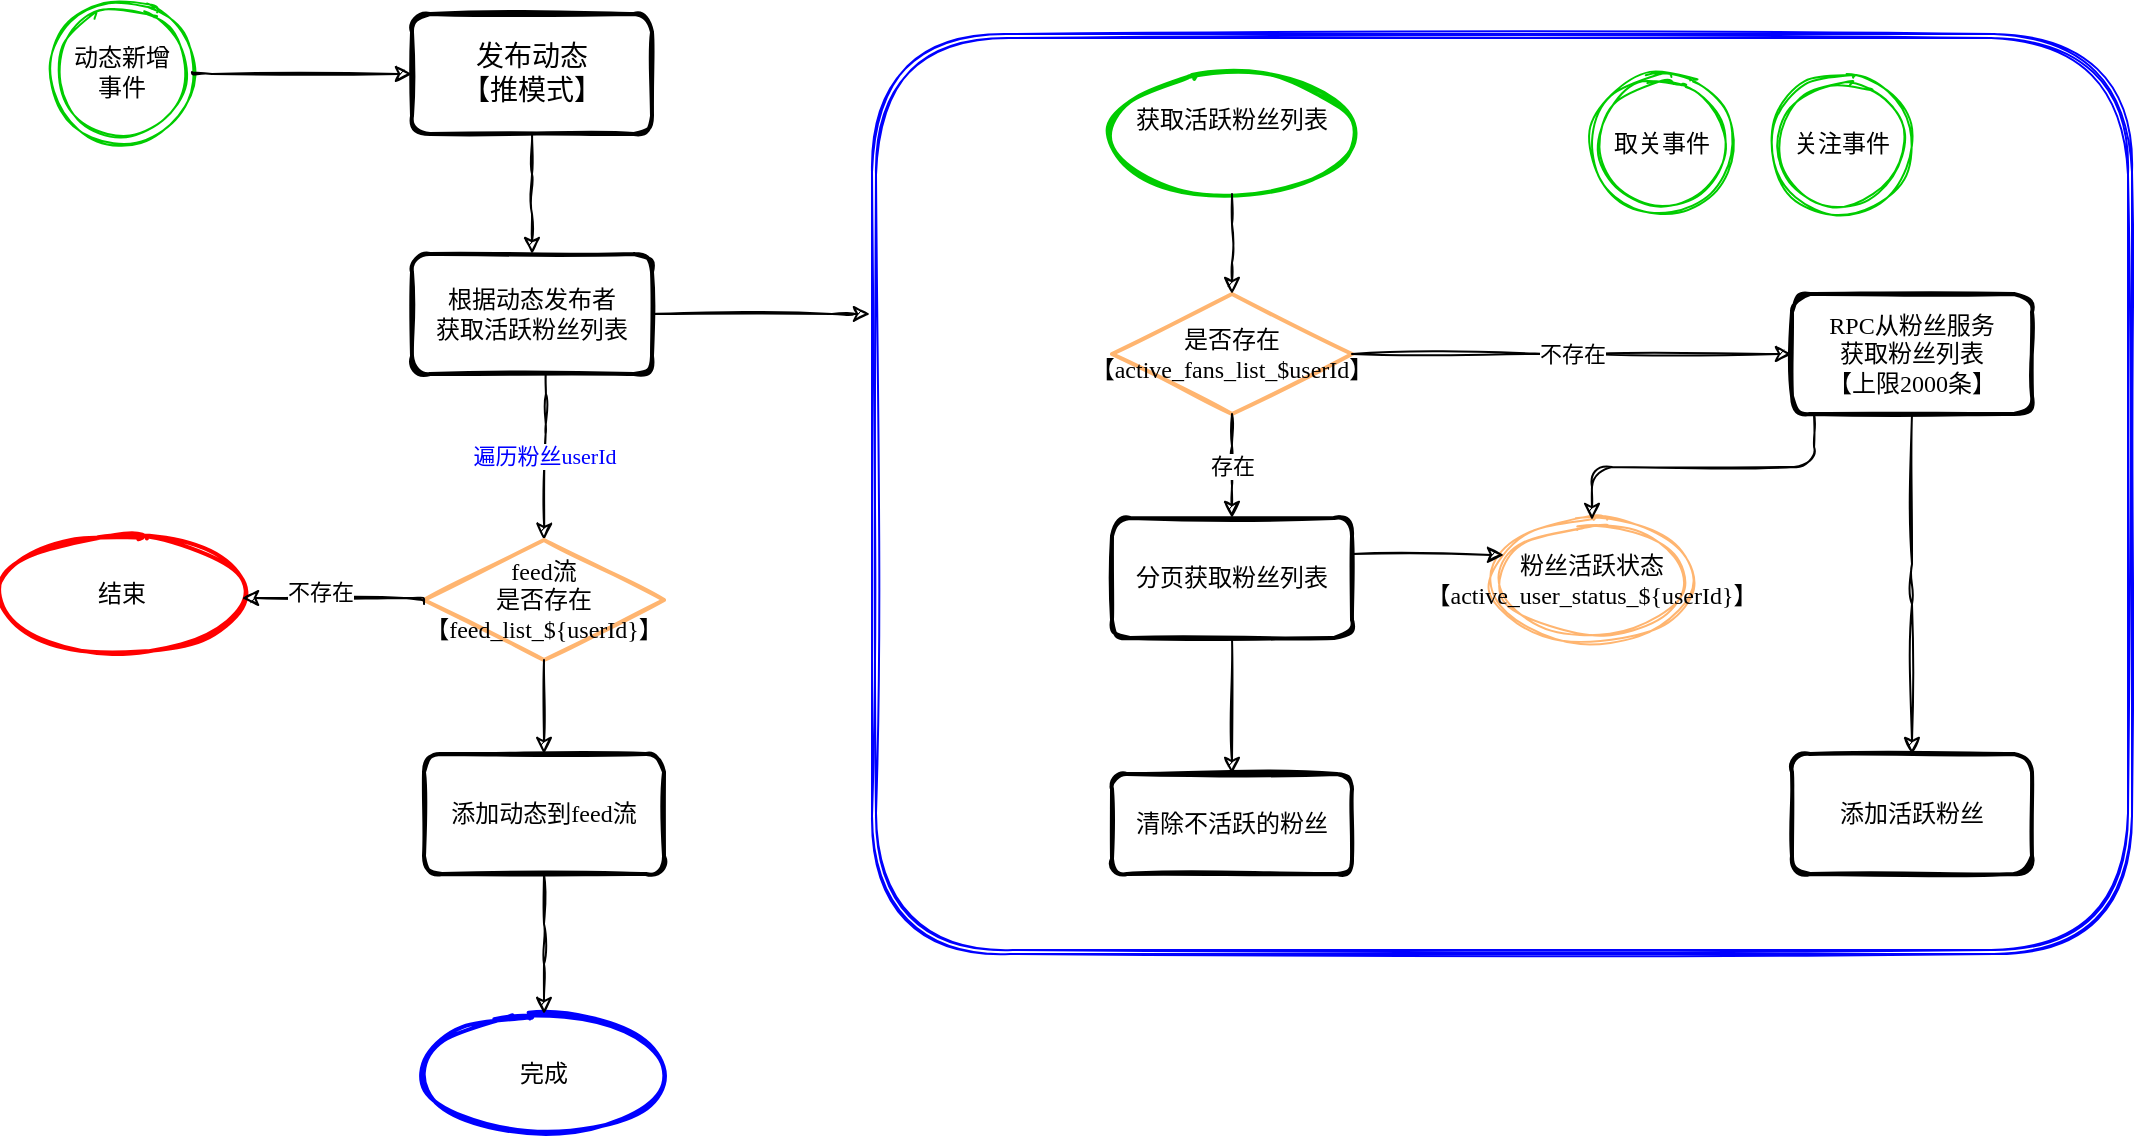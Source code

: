 <mxfile version="24.4.8" type="device">
  <diagram name="第 1 页" id="S0Ldco9_ZIg3RmQwcMjX">
    <mxGraphModel dx="1728" dy="674" grid="1" gridSize="10" guides="1" tooltips="1" connect="1" arrows="1" fold="1" page="1" pageScale="1" pageWidth="827" pageHeight="1169" math="0" shadow="0">
      <root>
        <mxCell id="0" />
        <mxCell id="1" parent="0" />
        <mxCell id="ZBlZFPvVEYw34AKnjuiz-1" value="&lt;font style=&quot;font-size: 14px&quot; face=&quot;Comic Sans MS&quot;&gt;发布动态&lt;br&gt;【推模式】&lt;/font&gt;" style="rounded=1;whiteSpace=wrap;html=1;strokeWidth=2;fillWeight=4;hachureGap=8;hachureAngle=45;sketch=1;fillColor=none;" parent="1" vertex="1">
          <mxGeometry x="110" y="130" width="120" height="60" as="geometry" />
        </mxCell>
        <mxCell id="ZBlZFPvVEYw34AKnjuiz-2" value="&lt;font face=&quot;Comic Sans MS&quot;&gt;动态新增&lt;br&gt;事件&lt;/font&gt;" style="ellipse;shape=doubleEllipse;whiteSpace=wrap;html=1;aspect=fixed;fillColor=none;sketch=1;strokeColor=#00CC00;" parent="1" vertex="1">
          <mxGeometry x="-70" y="124" width="70" height="70" as="geometry" />
        </mxCell>
        <mxCell id="ZBlZFPvVEYw34AKnjuiz-3" value="" style="edgeStyle=elbowEdgeStyle;elbow=vertical;endArrow=classic;html=1;entryX=0;entryY=0.5;entryDx=0;entryDy=0;exitX=1;exitY=0.5;exitDx=0;exitDy=0;sketch=1;" parent="1" source="ZBlZFPvVEYw34AKnjuiz-2" target="ZBlZFPvVEYw34AKnjuiz-1" edge="1">
          <mxGeometry width="50" height="50" relative="1" as="geometry">
            <mxPoint y="70" as="sourcePoint" />
            <mxPoint x="50" y="20" as="targetPoint" />
            <Array as="points">
              <mxPoint x="60" y="160" />
              <mxPoint x="20" y="130" />
            </Array>
          </mxGeometry>
        </mxCell>
        <mxCell id="ZBlZFPvVEYw34AKnjuiz-4" value="&lt;font face=&quot;Comic Sans MS&quot;&gt;根据动态发布者&lt;br&gt;获取活跃粉丝列表&lt;/font&gt;" style="rounded=1;whiteSpace=wrap;html=1;strokeWidth=2;fillWeight=4;hachureGap=8;hachureAngle=45;sketch=1;fillColor=none;" parent="1" vertex="1">
          <mxGeometry x="110" y="250" width="120" height="60" as="geometry" />
        </mxCell>
        <mxCell id="ZBlZFPvVEYw34AKnjuiz-5" value="" style="edgeStyle=elbowEdgeStyle;elbow=vertical;endArrow=classic;html=1;entryX=0.5;entryY=0;entryDx=0;entryDy=0;exitX=0.5;exitY=1;exitDx=0;exitDy=0;sketch=1;" parent="1" source="ZBlZFPvVEYw34AKnjuiz-1" target="ZBlZFPvVEYw34AKnjuiz-4" edge="1">
          <mxGeometry width="50" height="50" relative="1" as="geometry">
            <mxPoint x="-70" y="210" as="sourcePoint" />
            <mxPoint x="-20" y="160" as="targetPoint" />
          </mxGeometry>
        </mxCell>
        <mxCell id="ZBlZFPvVEYw34AKnjuiz-6" value="&lt;font color=&quot;#0000ff&quot; face=&quot;Comic Sans MS&quot;&gt;遍历粉丝userId&lt;/font&gt;" style="edgeStyle=elbowEdgeStyle;elbow=vertical;endArrow=classic;html=1;entryX=0.5;entryY=0;entryDx=0;entryDy=0;exitX=0.558;exitY=0.983;exitDx=0;exitDy=0;exitPerimeter=0;sketch=1;" parent="1" source="ZBlZFPvVEYw34AKnjuiz-4" target="ZBlZFPvVEYw34AKnjuiz-7" edge="1">
          <mxGeometry width="50" height="50" relative="1" as="geometry">
            <mxPoint x="30" y="320" as="sourcePoint" />
            <mxPoint x="177" y="300" as="targetPoint" />
            <Array as="points">
              <mxPoint x="177" y="330" />
              <mxPoint x="340" y="300" />
            </Array>
          </mxGeometry>
        </mxCell>
        <mxCell id="ZBlZFPvVEYw34AKnjuiz-7" value="&lt;font face=&quot;Comic Sans MS&quot;&gt;feed流&lt;br&gt;是否存在&lt;br&gt;【feed_list_${userId}】&lt;/font&gt;" style="rhombus;whiteSpace=wrap;html=1;strokeWidth=2;fillWeight=-1;hachureGap=8;fillStyle=cross-hatch;sketch=1;fillColor=none;strokeColor=#FFB570;" parent="1" vertex="1">
          <mxGeometry x="116" y="393" width="120" height="60" as="geometry" />
        </mxCell>
        <mxCell id="ZBlZFPvVEYw34AKnjuiz-8" value="结束" style="ellipse;whiteSpace=wrap;html=1;strokeWidth=2;fillWeight=2;hachureGap=8;fillStyle=dots;sketch=1;fillColor=none;strokeColor=#FF0000;" parent="1" vertex="1">
          <mxGeometry x="-95" y="390" width="120" height="60" as="geometry" />
        </mxCell>
        <mxCell id="ZBlZFPvVEYw34AKnjuiz-9" value="" style="edgeStyle=elbowEdgeStyle;elbow=vertical;endArrow=classic;html=1;exitX=0;exitY=0.5;exitDx=0;exitDy=0;entryX=1;entryY=0.5;entryDx=0;entryDy=0;sketch=1;" parent="1" edge="1">
          <mxGeometry width="50" height="50" relative="1" as="geometry">
            <mxPoint x="116" y="425" as="sourcePoint" />
            <mxPoint x="25" y="422" as="targetPoint" />
            <Array as="points">
              <mxPoint x="80" y="422" />
            </Array>
          </mxGeometry>
        </mxCell>
        <mxCell id="ZBlZFPvVEYw34AKnjuiz-10" value="不存在" style="edgeLabel;html=1;align=center;verticalAlign=middle;resizable=0;points=[];" parent="ZBlZFPvVEYw34AKnjuiz-9" vertex="1" connectable="0">
          <mxGeometry x="0.17" y="-3" relative="1" as="geometry">
            <mxPoint as="offset" />
          </mxGeometry>
        </mxCell>
        <mxCell id="ZBlZFPvVEYw34AKnjuiz-11" value="&lt;font face=&quot;Comic Sans MS&quot;&gt;添加动态到feed流&lt;/font&gt;" style="rounded=1;whiteSpace=wrap;html=1;strokeWidth=2;fillWeight=4;hachureGap=8;hachureAngle=45;sketch=1;fillColor=none;" parent="1" vertex="1">
          <mxGeometry x="116" y="500" width="120" height="60" as="geometry" />
        </mxCell>
        <mxCell id="ZBlZFPvVEYw34AKnjuiz-12" value="" style="edgeStyle=segmentEdgeStyle;endArrow=classic;html=1;entryX=0.5;entryY=0;entryDx=0;entryDy=0;exitX=0.5;exitY=1;exitDx=0;exitDy=0;sketch=1;" parent="1" source="ZBlZFPvVEYw34AKnjuiz-7" target="ZBlZFPvVEYw34AKnjuiz-11" edge="1">
          <mxGeometry width="50" height="50" relative="1" as="geometry">
            <mxPoint x="40" y="510" as="sourcePoint" />
            <mxPoint x="90" y="460" as="targetPoint" />
          </mxGeometry>
        </mxCell>
        <mxCell id="ZBlZFPvVEYw34AKnjuiz-13" value="完成" style="ellipse;whiteSpace=wrap;html=1;strokeWidth=2;fillWeight=2;hachureGap=8;fillStyle=dots;sketch=1;fillColor=none;strokeColor=#0000FF;" parent="1" vertex="1">
          <mxGeometry x="116" y="630" width="120" height="60" as="geometry" />
        </mxCell>
        <mxCell id="ZBlZFPvVEYw34AKnjuiz-14" value="" style="edgeStyle=elbowEdgeStyle;elbow=vertical;endArrow=classic;html=1;entryX=0.5;entryY=0;entryDx=0;entryDy=0;exitX=0.5;exitY=1;exitDx=0;exitDy=0;sketch=1;" parent="1" source="ZBlZFPvVEYw34AKnjuiz-11" target="ZBlZFPvVEYw34AKnjuiz-13" edge="1">
          <mxGeometry width="50" height="50" relative="1" as="geometry">
            <mxPoint x="70" y="630" as="sourcePoint" />
            <mxPoint x="120" y="580" as="targetPoint" />
          </mxGeometry>
        </mxCell>
        <mxCell id="ZBlZFPvVEYw34AKnjuiz-15" value="" style="shape=ext;double=1;rounded=1;whiteSpace=wrap;html=1;sketch=1;strokeColor=#0000FF;fillColor=none;" parent="1" vertex="1">
          <mxGeometry x="340" y="140" width="630" height="460" as="geometry" />
        </mxCell>
        <mxCell id="ZBlZFPvVEYw34AKnjuiz-16" value="" style="edgeStyle=elbowEdgeStyle;elbow=vertical;endArrow=classic;html=1;exitX=1;exitY=0.5;exitDx=0;exitDy=0;sketch=1;" parent="1" source="ZBlZFPvVEYw34AKnjuiz-4" edge="1">
          <mxGeometry width="50" height="50" relative="1" as="geometry">
            <mxPoint x="270" y="300" as="sourcePoint" />
            <mxPoint x="339" y="280" as="targetPoint" />
            <Array as="points">
              <mxPoint x="330" y="280" />
              <mxPoint x="340" y="280" />
              <mxPoint x="340" y="280" />
              <mxPoint x="320" y="280" />
            </Array>
          </mxGeometry>
        </mxCell>
        <mxCell id="ZBlZFPvVEYw34AKnjuiz-17" value="&lt;font face=&quot;Comic Sans MS&quot;&gt;获取活跃粉丝列表&lt;br&gt;&lt;br&gt;&lt;/font&gt;" style="ellipse;whiteSpace=wrap;html=1;strokeWidth=2;fillWeight=2;hachureGap=8;fillStyle=dots;sketch=1;fillColor=none;strokeColor=#00CC00;" parent="1" vertex="1">
          <mxGeometry x="460" y="160" width="120" height="60" as="geometry" />
        </mxCell>
        <mxCell id="ZBlZFPvVEYw34AKnjuiz-18" value="&lt;font face=&quot;Comic Sans MS&quot;&gt;是否存在&lt;br&gt;【active_fans_list_$userId】&lt;/font&gt;" style="rhombus;whiteSpace=wrap;html=1;strokeWidth=2;fillWeight=-1;hachureGap=8;fillStyle=cross-hatch;sketch=1;fillColor=none;strokeColor=#FFB570;" parent="1" vertex="1">
          <mxGeometry x="460" y="270" width="120" height="60" as="geometry" />
        </mxCell>
        <mxCell id="ZBlZFPvVEYw34AKnjuiz-19" value="" style="edgeStyle=elbowEdgeStyle;elbow=vertical;endArrow=classic;html=1;entryX=0.5;entryY=0;entryDx=0;entryDy=0;exitX=0.5;exitY=1;exitDx=0;exitDy=0;sketch=1;" parent="1" source="ZBlZFPvVEYw34AKnjuiz-17" target="ZBlZFPvVEYw34AKnjuiz-18" edge="1">
          <mxGeometry width="50" height="50" relative="1" as="geometry">
            <mxPoint x="590" y="260" as="sourcePoint" />
            <mxPoint x="640" y="210" as="targetPoint" />
          </mxGeometry>
        </mxCell>
        <mxCell id="ZBlZFPvVEYw34AKnjuiz-20" value="分页获取粉丝列表" style="rounded=1;whiteSpace=wrap;html=1;strokeWidth=2;fillWeight=4;hachureGap=8;hachureAngle=45;sketch=1;fillColor=none;" parent="1" vertex="1">
          <mxGeometry x="460" y="382" width="120" height="60" as="geometry" />
        </mxCell>
        <mxCell id="ZBlZFPvVEYw34AKnjuiz-21" value="&lt;font face=&quot;Comic Sans MS&quot;&gt;存在&lt;/font&gt;" style="edgeStyle=elbowEdgeStyle;elbow=vertical;endArrow=classic;html=1;entryX=0.5;entryY=0;entryDx=0;entryDy=0;exitX=0.5;exitY=1;exitDx=0;exitDy=0;sketch=1;" parent="1" source="ZBlZFPvVEYw34AKnjuiz-18" target="ZBlZFPvVEYw34AKnjuiz-20" edge="1">
          <mxGeometry width="50" height="50" relative="1" as="geometry">
            <mxPoint x="380" y="390" as="sourcePoint" />
            <mxPoint x="430" y="340" as="targetPoint" />
          </mxGeometry>
        </mxCell>
        <mxCell id="ZBlZFPvVEYw34AKnjuiz-22" value="&lt;font face=&quot;Comic Sans MS&quot;&gt;粉丝活跃状态&lt;br&gt;【active_user_status_${userId}】&lt;/font&gt;" style="ellipse;shape=doubleEllipse;whiteSpace=wrap;html=1;sketch=1;strokeColor=#FFB570;fillColor=none;" parent="1" vertex="1">
          <mxGeometry x="650" y="383" width="100" height="60" as="geometry" />
        </mxCell>
        <mxCell id="ZBlZFPvVEYw34AKnjuiz-23" value="" style="edgeStyle=elbowEdgeStyle;elbow=vertical;endArrow=classic;html=1;entryX=0.06;entryY=0.3;entryDx=0;entryDy=0;entryPerimeter=0;sketch=1;" parent="1" target="ZBlZFPvVEYw34AKnjuiz-22" edge="1">
          <mxGeometry width="50" height="50" relative="1" as="geometry">
            <mxPoint x="580" y="400" as="sourcePoint" />
            <mxPoint x="630" y="350" as="targetPoint" />
          </mxGeometry>
        </mxCell>
        <mxCell id="ZBlZFPvVEYw34AKnjuiz-24" value="&lt;font face=&quot;Comic Sans MS&quot;&gt;清除不活跃的粉丝&lt;/font&gt;" style="rounded=1;whiteSpace=wrap;html=1;strokeWidth=2;fillWeight=4;hachureGap=8;hachureAngle=45;sketch=1;" parent="1" vertex="1">
          <mxGeometry x="460" y="510" width="120" height="50" as="geometry" />
        </mxCell>
        <mxCell id="ZBlZFPvVEYw34AKnjuiz-25" value="" style="edgeStyle=segmentEdgeStyle;endArrow=classic;html=1;entryX=0.5;entryY=0;entryDx=0;entryDy=0;exitX=0.5;exitY=1;exitDx=0;exitDy=0;sketch=1;" parent="1" source="ZBlZFPvVEYw34AKnjuiz-20" target="ZBlZFPvVEYw34AKnjuiz-24" edge="1">
          <mxGeometry width="50" height="50" relative="1" as="geometry">
            <mxPoint x="390" y="480" as="sourcePoint" />
            <mxPoint x="440" y="430" as="targetPoint" />
          </mxGeometry>
        </mxCell>
        <mxCell id="ZBlZFPvVEYw34AKnjuiz-26" value="&lt;font face=&quot;Comic Sans MS&quot;&gt;RPC从粉丝服务&lt;br&gt;获取粉丝列表&lt;br&gt;【上限2000条】&lt;/font&gt;" style="rounded=1;whiteSpace=wrap;html=1;strokeWidth=2;fillWeight=4;hachureGap=8;hachureAngle=45;sketch=1;fillColor=none;" parent="1" vertex="1">
          <mxGeometry x="800" y="270" width="120" height="60" as="geometry" />
        </mxCell>
        <mxCell id="ZBlZFPvVEYw34AKnjuiz-27" value="&lt;font face=&quot;Comic Sans MS&quot;&gt;不存在&lt;/font&gt;" style="edgeStyle=elbowEdgeStyle;elbow=vertical;endArrow=classic;html=1;entryX=0;entryY=0.5;entryDx=0;entryDy=0;exitX=1;exitY=0.5;exitDx=0;exitDy=0;sketch=1;" parent="1" source="ZBlZFPvVEYw34AKnjuiz-18" target="ZBlZFPvVEYw34AKnjuiz-26" edge="1">
          <mxGeometry width="50" height="50" relative="1" as="geometry">
            <mxPoint x="580" y="290" as="sourcePoint" />
            <mxPoint x="630" y="240" as="targetPoint" />
          </mxGeometry>
        </mxCell>
        <mxCell id="ZBlZFPvVEYw34AKnjuiz-28" value="" style="edgeStyle=elbowEdgeStyle;elbow=vertical;endArrow=classic;html=1;exitX=0.092;exitY=1;exitDx=0;exitDy=0;entryX=0.5;entryY=0;entryDx=0;entryDy=0;sketch=1;exitPerimeter=0;" parent="1" source="ZBlZFPvVEYw34AKnjuiz-26" target="ZBlZFPvVEYw34AKnjuiz-22" edge="1">
          <mxGeometry width="50" height="50" relative="1" as="geometry">
            <mxPoint x="630" y="400" as="sourcePoint" />
            <mxPoint x="680" y="350" as="targetPoint" />
          </mxGeometry>
        </mxCell>
        <mxCell id="ZBlZFPvVEYw34AKnjuiz-29" value="添加活跃粉丝" style="rounded=1;whiteSpace=wrap;html=1;strokeWidth=2;fillWeight=4;hachureGap=8;hachureAngle=45;sketch=1;fillColor=none;" parent="1" vertex="1">
          <mxGeometry x="800" y="500" width="120" height="60" as="geometry" />
        </mxCell>
        <mxCell id="ZBlZFPvVEYw34AKnjuiz-30" value="" style="edgeStyle=elbowEdgeStyle;elbow=vertical;endArrow=classic;html=1;entryX=0.5;entryY=0;entryDx=0;entryDy=0;exitX=0.5;exitY=1;exitDx=0;exitDy=0;sketch=1;" parent="1" source="ZBlZFPvVEYw34AKnjuiz-26" target="ZBlZFPvVEYw34AKnjuiz-29" edge="1">
          <mxGeometry width="50" height="50" relative="1" as="geometry">
            <mxPoint x="850" y="400" as="sourcePoint" />
            <mxPoint x="900" y="350" as="targetPoint" />
          </mxGeometry>
        </mxCell>
        <mxCell id="ZBlZFPvVEYw34AKnjuiz-31" value="关注事件" style="ellipse;shape=doubleEllipse;whiteSpace=wrap;html=1;aspect=fixed;sketch=1;fillColor=none;strokeColor=#00CC00;" parent="1" vertex="1">
          <mxGeometry x="790" y="160" width="70" height="70" as="geometry" />
        </mxCell>
        <mxCell id="ZBlZFPvVEYw34AKnjuiz-32" value="取关事件" style="ellipse;shape=doubleEllipse;whiteSpace=wrap;html=1;aspect=fixed;sketch=1;fillColor=none;strokeColor=#00CC00;" parent="1" vertex="1">
          <mxGeometry x="700" y="160" width="70" height="70" as="geometry" />
        </mxCell>
      </root>
    </mxGraphModel>
  </diagram>
</mxfile>

